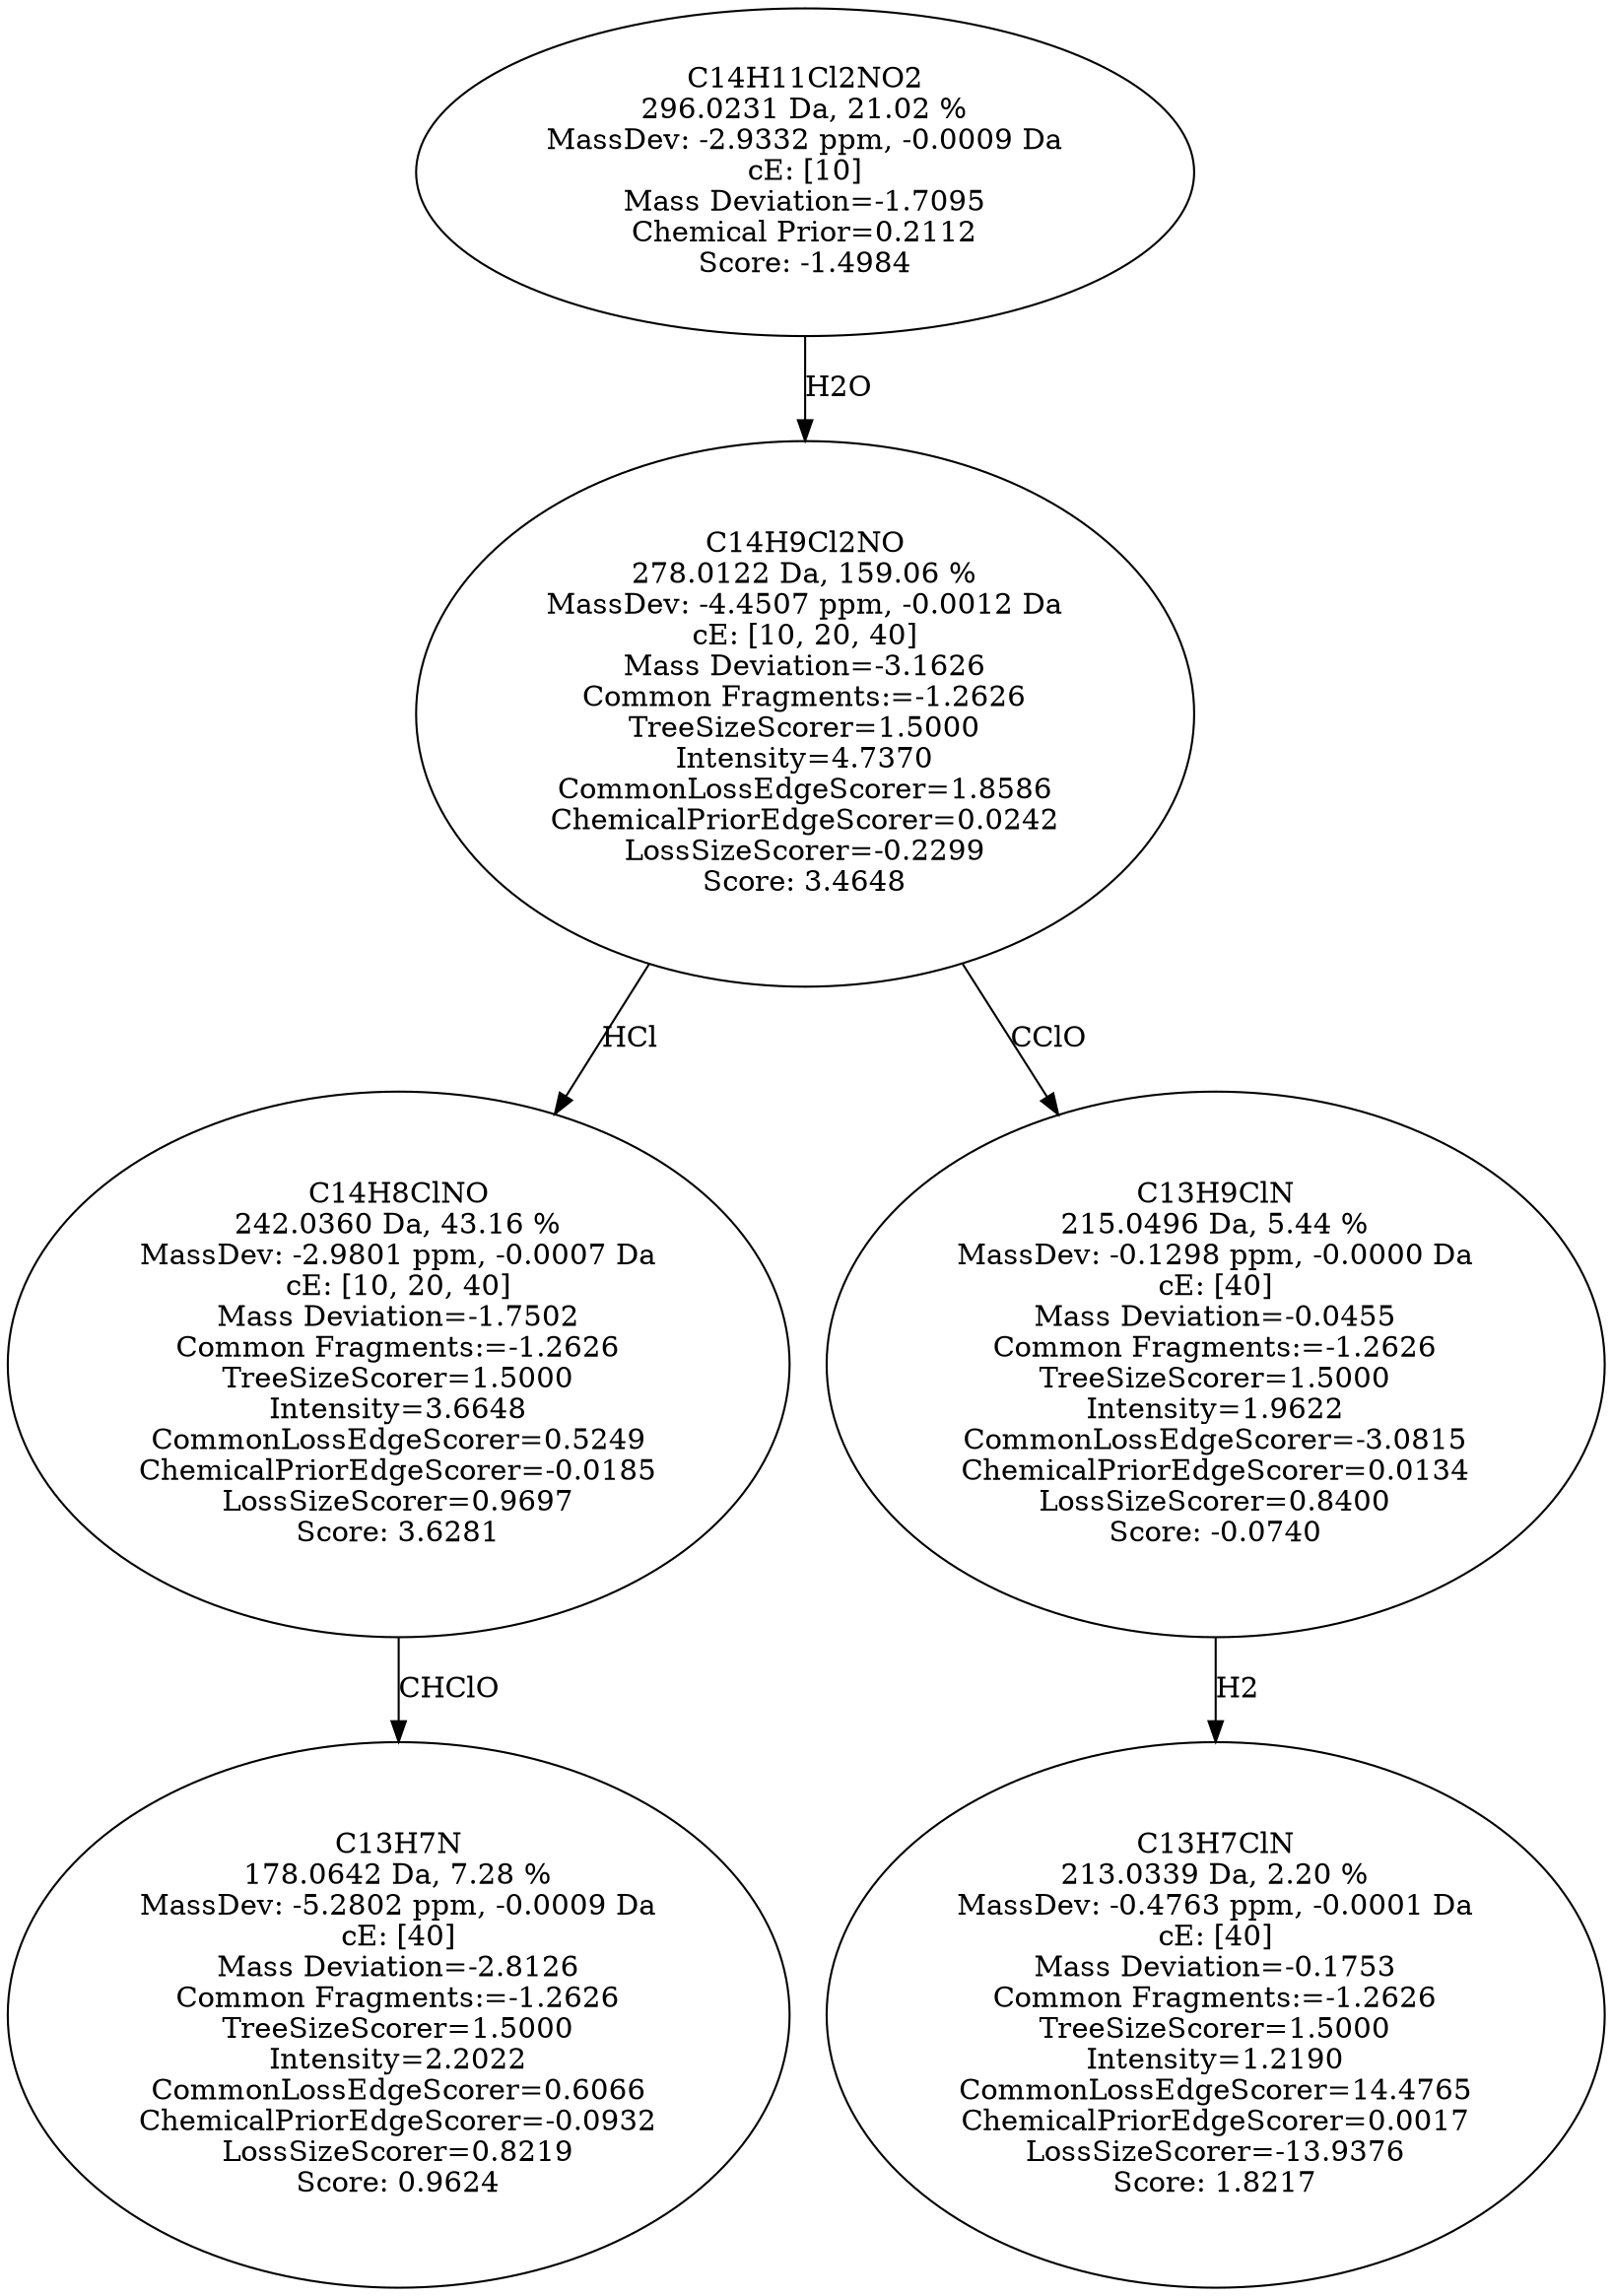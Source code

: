strict digraph {
v1 [label="C13H7N\n178.0642 Da, 7.28 %\nMassDev: -5.2802 ppm, -0.0009 Da\ncE: [40]\nMass Deviation=-2.8126\nCommon Fragments:=-1.2626\nTreeSizeScorer=1.5000\nIntensity=2.2022\nCommonLossEdgeScorer=0.6066\nChemicalPriorEdgeScorer=-0.0932\nLossSizeScorer=0.8219\nScore: 0.9624"];
v2 [label="C14H8ClNO\n242.0360 Da, 43.16 %\nMassDev: -2.9801 ppm, -0.0007 Da\ncE: [10, 20, 40]\nMass Deviation=-1.7502\nCommon Fragments:=-1.2626\nTreeSizeScorer=1.5000\nIntensity=3.6648\nCommonLossEdgeScorer=0.5249\nChemicalPriorEdgeScorer=-0.0185\nLossSizeScorer=0.9697\nScore: 3.6281"];
v3 [label="C13H7ClN\n213.0339 Da, 2.20 %\nMassDev: -0.4763 ppm, -0.0001 Da\ncE: [40]\nMass Deviation=-0.1753\nCommon Fragments:=-1.2626\nTreeSizeScorer=1.5000\nIntensity=1.2190\nCommonLossEdgeScorer=14.4765\nChemicalPriorEdgeScorer=0.0017\nLossSizeScorer=-13.9376\nScore: 1.8217"];
v4 [label="C13H9ClN\n215.0496 Da, 5.44 %\nMassDev: -0.1298 ppm, -0.0000 Da\ncE: [40]\nMass Deviation=-0.0455\nCommon Fragments:=-1.2626\nTreeSizeScorer=1.5000\nIntensity=1.9622\nCommonLossEdgeScorer=-3.0815\nChemicalPriorEdgeScorer=0.0134\nLossSizeScorer=0.8400\nScore: -0.0740"];
v5 [label="C14H9Cl2NO\n278.0122 Da, 159.06 %\nMassDev: -4.4507 ppm, -0.0012 Da\ncE: [10, 20, 40]\nMass Deviation=-3.1626\nCommon Fragments:=-1.2626\nTreeSizeScorer=1.5000\nIntensity=4.7370\nCommonLossEdgeScorer=1.8586\nChemicalPriorEdgeScorer=0.0242\nLossSizeScorer=-0.2299\nScore: 3.4648"];
v6 [label="C14H11Cl2NO2\n296.0231 Da, 21.02 %\nMassDev: -2.9332 ppm, -0.0009 Da\ncE: [10]\nMass Deviation=-1.7095\nChemical Prior=0.2112\nScore: -1.4984"];
v2 -> v1 [label="CHClO"];
v5 -> v2 [label="HCl"];
v4 -> v3 [label="H2"];
v5 -> v4 [label="CClO"];
v6 -> v5 [label="H2O"];
}